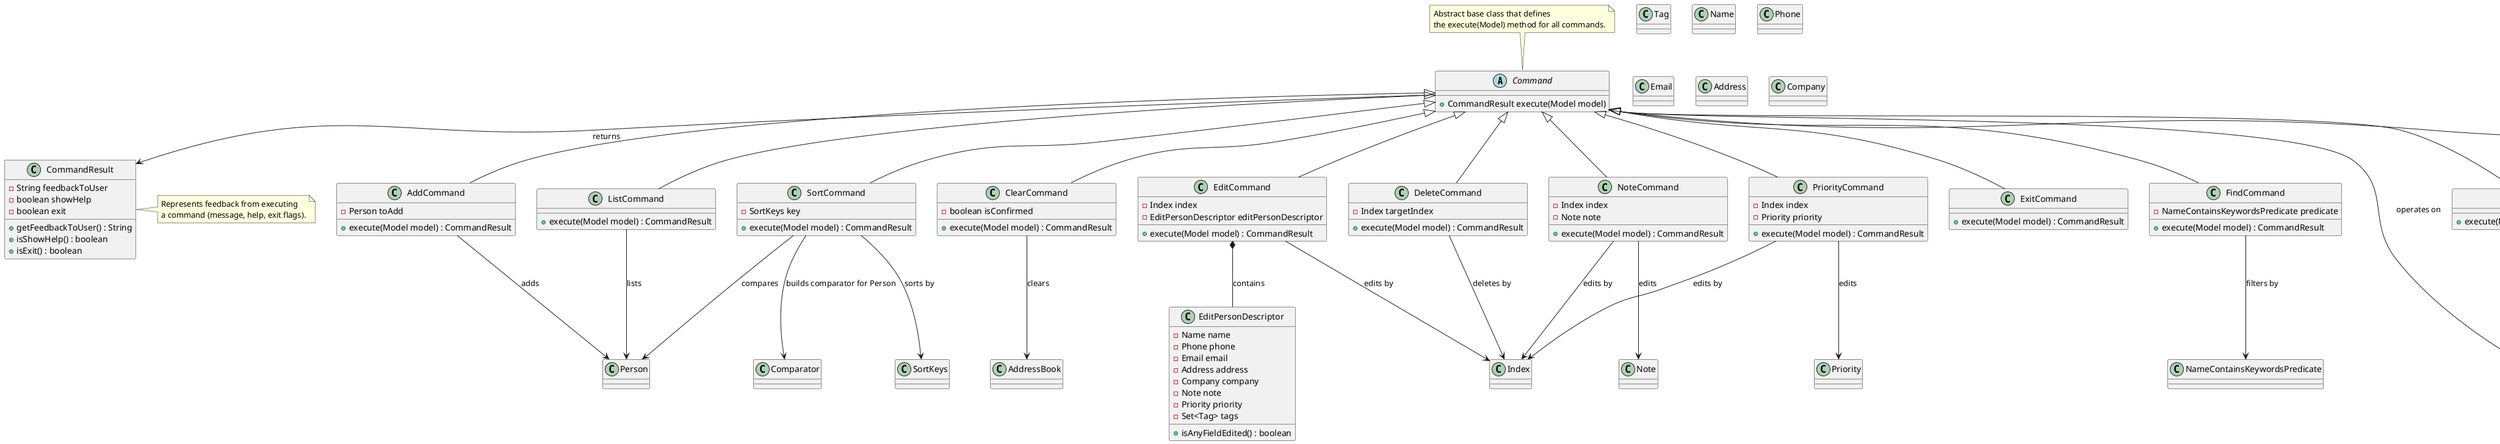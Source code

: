 @startuml
'https://plantuml.com/class-diagram

' =============================
' Abstract Base Class
' =============================
abstract class Command {
  +CommandResult execute(Model model)
}

' =============================
' Concrete Command Classes
' =============================
class AddCommand {
  -Person toAdd
  +execute(Model model) : CommandResult
}

class ClearCommand {
  -boolean isConfirmed
  +execute(Model model) : CommandResult
}

class DeleteCommand {
  -Index targetIndex
  +execute(Model model) : CommandResult
}

class ExitCommand {
  +execute(Model model) : CommandResult
}

class EditCommand {
  -Index index
  -EditPersonDescriptor editPersonDescriptor
  +execute(Model model) : CommandResult
}

class FindCommand {
  -NameContainsKeywordsPredicate predicate
  +execute(Model model) : CommandResult
}

class HelpCommand {
  +execute(Model model) : CommandResult
}

class ListCommand {
  +execute(Model model) : CommandResult
}

class NoteCommand {
  -Index index
  -Note note
  +execute(Model model) : CommandResult
}

class PriorityCommand {
  -Index index
  -Priority priority
  +execute(Model model) : CommandResult
}

class SortCommand {
  -SortKeys key
  +execute(Model model) : CommandResult
}

class UndoCommand {
  +execute(Model model) : CommandResult
}

' =============================
' Nested Class in EditCommand
' =============================
class EditPersonDescriptor {
  -Name name
  -Phone phone
  -Email email
  -Address address
  -Company company
  -Note note
  -Priority priority
  -Set<Tag> tags
  +isAnyFieldEdited() : boolean
}

EditCommand *-- EditPersonDescriptor : contains

' =============================
' Command Result
' =============================
class CommandResult {
  -String feedbackToUser
  -boolean showHelp
  -boolean exit
  +getFeedbackToUser() : String
  +isShowHelp() : boolean
  +isExit() : boolean
}

' =============================
' External Dependencies
' =============================
class Model
class Person
class AddressBook
class Index
class NameContainsKeywordsPredicate
class Tag
class Priority
class Note
class Name
class Phone
class Email
class Address
class Company
class SortKeys
class Comparator

' =============================
' Inheritance Relationships
' =============================
Command <|-- AddCommand
Command <|-- ClearCommand
Command <|-- DeleteCommand
Command <|-- ExitCommand
Command <|-- EditCommand
Command <|-- FindCommand
Command <|-- HelpCommand
Command <|-- ListCommand
Command <|-- NoteCommand
Command <|-- PriorityCommand
Command <|-- SortCommand
Command <|-- UndoCommand

' =============================
' Associations
' =============================
Command --> CommandResult : returns
Command --> Model : operates on
AddCommand --> Person : adds
ClearCommand --> AddressBook : clears
DeleteCommand --> Index : deletes by
EditCommand --> Index : edits by
FindCommand --> NameContainsKeywordsPredicate : filters by
NoteCommand --> Index : edits by
NoteCommand --> Note : edits
PriorityCommand --> Index : edits by
PriorityCommand --> Priority : edits
ListCommand --> Person : lists
HelpCommand --> Model : operates on
SortCommand --> SortKeys : sorts by
SortCommand --> Comparator : builds comparator for Person
SortCommand --> Person : compares
UndoCommand --> Model : undoes via model

' =============================
' Notes
' =============================
note top of Command
Abstract base class that defines
the execute(Model) method for all commands.
end note

note right of CommandResult
Represents feedback from executing
a command (message, help, exit flags).
end note

@enduml
